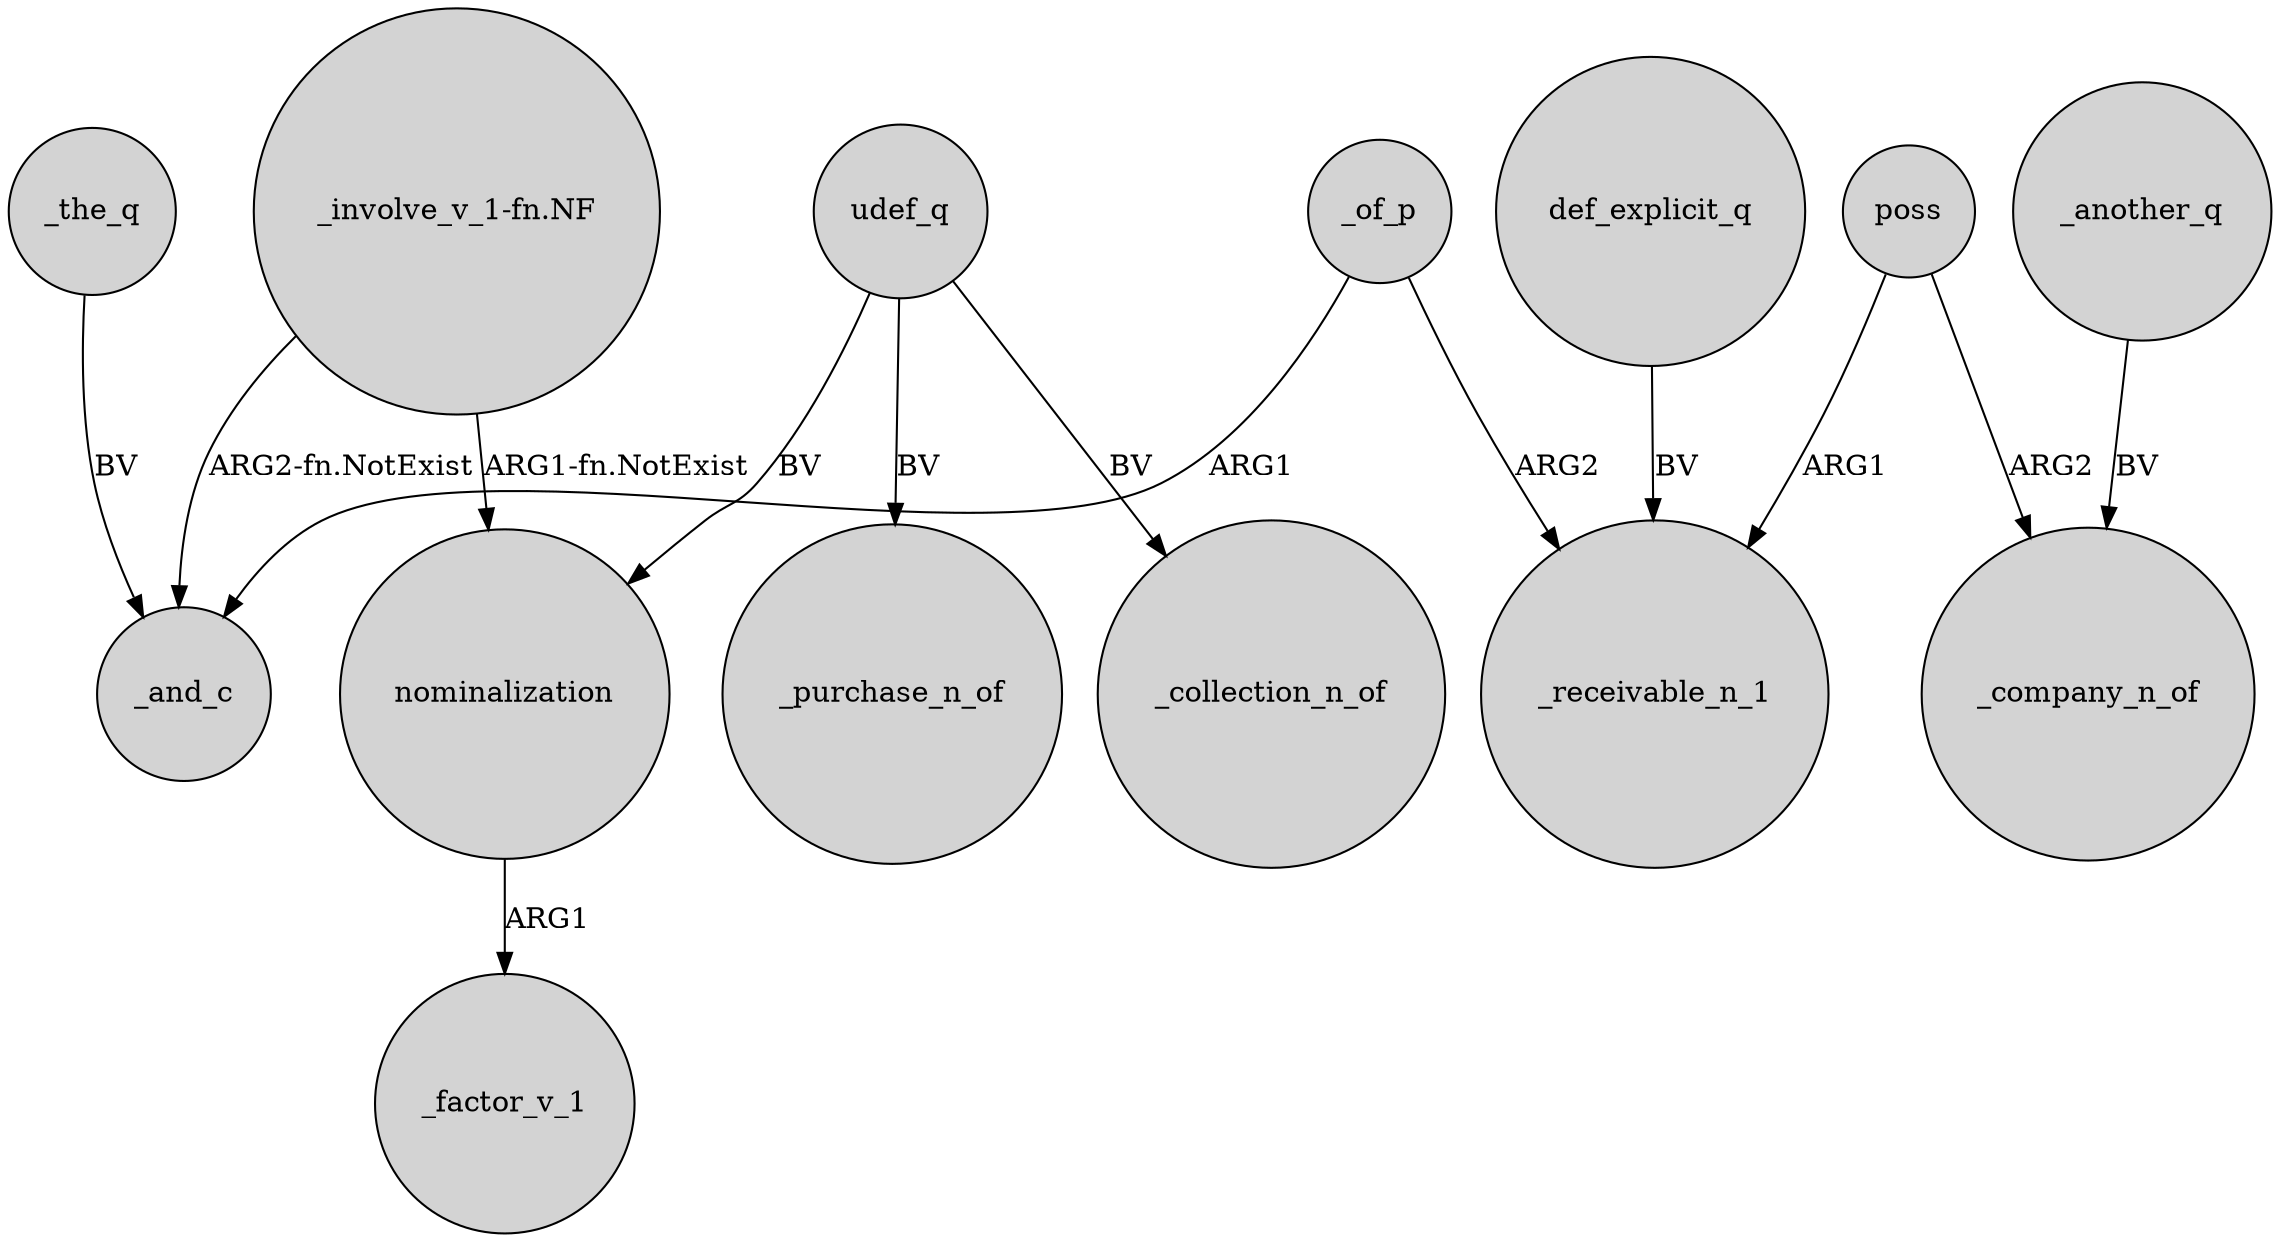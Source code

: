 digraph {
	node [shape=circle style=filled]
	_the_q -> _and_c [label=BV]
	udef_q -> _purchase_n_of [label=BV]
	"_involve_v_1-fn.NF" -> _and_c [label="ARG2-fn.NotExist"]
	poss -> _receivable_n_1 [label=ARG1]
	poss -> _company_n_of [label=ARG2]
	_of_p -> _and_c [label=ARG1]
	_another_q -> _company_n_of [label=BV]
	udef_q -> _collection_n_of [label=BV]
	def_explicit_q -> _receivable_n_1 [label=BV]
	nominalization -> _factor_v_1 [label=ARG1]
	udef_q -> nominalization [label=BV]
	"_involve_v_1-fn.NF" -> nominalization [label="ARG1-fn.NotExist"]
	_of_p -> _receivable_n_1 [label=ARG2]
}
